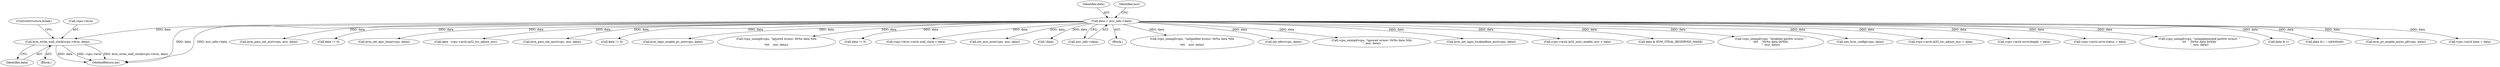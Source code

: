 digraph "0_linux_0b79459b482e85cb7426aa7da683a9f2c97aeae1_2@API" {
"1000288" [label="(Call,kvm_write_wall_clock(vcpu->kvm, data))"];
"1000126" [label="(Call,data = msr_info->data)"];
"1000293" [label="(ControlStructure,break;)"];
"1000489" [label="(Call,kvm_pmu_set_msr(vcpu, msr, data))"];
"1000496" [label="(Call,data != 0)"];
"1000220" [label="(Call,kvm_set_apic_base(vcpu, data))"];
"1000249" [label="(Call,data - vcpu->arch.ia32_tsc_adjust_msr)"];
"1000607" [label="(Call,kvm_pmu_set_msr(vcpu, msr, data))"];
"1000458" [label="(Call,data != 0)"];
"1000127" [label="(Identifier,data)"];
"1000439" [label="(Call,kvm_lapic_enable_pv_eoi(vcpu, data))"];
"1000624" [label="(Call,vcpu_unimpl(vcpu, \"ignored wrmsr: 0x%x data %llx\n\",\n\t\t\t\t    msr, data))"];
"1000179" [label="(Call,data != 0)"];
"1000289" [label="(Call,vcpu->kvm)"];
"1000126" [label="(Call,data = msr_info->data)"];
"1000279" [label="(Call,vcpu->kvm->arch.wall_clock = data)"];
"1000449" [label="(Call,set_msr_mce(vcpu, msr, data))"];
"1000192" [label="(Call,!data)"];
"1000288" [label="(Call,kvm_write_wall_clock(vcpu->kvm, data))"];
"1000128" [label="(Call,msr_info->data)"];
"1000114" [label="(Block,)"];
"1000615" [label="(Call,vcpu_unimpl(vcpu, \"unhandled wrmsr: 0x%x data %llx\n\",\n\t\t\t\t    msr, data))"];
"1000143" [label="(Call,set_efer(vcpu, data))"];
"1000543" [label="(Call,vcpu_unimpl(vcpu, \"ignored wrmsr: 0x%x data %llx\n\", msr, data))"];
"1000231" [label="(Call,kvm_set_lapic_tscdeadline_msr(vcpu, data))"];
"1000269" [label="(Call,vcpu->arch.ia32_misc_enable_msr = data)"];
"1000292" [label="(Identifier,data)"];
"1000132" [label="(Identifier,msr)"];
"1000133" [label="(Block,)"];
"1000378" [label="(Call,data & KVM_STEAL_RESERVED_MASK)"];
"1000632" [label="(MethodReturn,int)"];
"1000499" [label="(Call,vcpu_unimpl(vcpu, \"disabled perfctr wrmsr: \"\n\t\t\t\t    \"0x%x data 0x%llx\n\", msr, data))"];
"1000599" [label="(Call,xen_hvm_config(vcpu, data))"];
"1000260" [label="(Call,vcpu->arch.ia32_tsc_adjust_msr = data)"];
"1000556" [label="(Call,vcpu->arch.osvw.length = data)"];
"1000573" [label="(Call,vcpu->arch.osvw.status = data)"];
"1000471" [label="(Call,vcpu_unimpl(vcpu, \"unimplemented perfctr wrmsr: \"\n\t\t\t    \"0x%x data 0x%llx\n\", msr, data))"];
"1000312" [label="(Call,data & 1)"];
"1000147" [label="(Call,data &= ~(u64)0x40)"];
"1000364" [label="(Call,kvm_pv_enable_async_pf(vcpu, data))"];
"1000300" [label="(Call,vcpu->arch.time = data)"];
"1000288" -> "1000133"  [label="AST: "];
"1000288" -> "1000292"  [label="CFG: "];
"1000289" -> "1000288"  [label="AST: "];
"1000292" -> "1000288"  [label="AST: "];
"1000293" -> "1000288"  [label="CFG: "];
"1000288" -> "1000632"  [label="DDG: data"];
"1000288" -> "1000632"  [label="DDG: vcpu->kvm"];
"1000288" -> "1000632"  [label="DDG: kvm_write_wall_clock(vcpu->kvm, data)"];
"1000126" -> "1000288"  [label="DDG: data"];
"1000126" -> "1000114"  [label="AST: "];
"1000126" -> "1000128"  [label="CFG: "];
"1000127" -> "1000126"  [label="AST: "];
"1000128" -> "1000126"  [label="AST: "];
"1000132" -> "1000126"  [label="CFG: "];
"1000126" -> "1000632"  [label="DDG: data"];
"1000126" -> "1000632"  [label="DDG: msr_info->data"];
"1000126" -> "1000143"  [label="DDG: data"];
"1000126" -> "1000147"  [label="DDG: data"];
"1000126" -> "1000179"  [label="DDG: data"];
"1000126" -> "1000192"  [label="DDG: data"];
"1000126" -> "1000220"  [label="DDG: data"];
"1000126" -> "1000231"  [label="DDG: data"];
"1000126" -> "1000249"  [label="DDG: data"];
"1000126" -> "1000260"  [label="DDG: data"];
"1000126" -> "1000269"  [label="DDG: data"];
"1000126" -> "1000279"  [label="DDG: data"];
"1000126" -> "1000300"  [label="DDG: data"];
"1000126" -> "1000312"  [label="DDG: data"];
"1000126" -> "1000364"  [label="DDG: data"];
"1000126" -> "1000378"  [label="DDG: data"];
"1000126" -> "1000439"  [label="DDG: data"];
"1000126" -> "1000449"  [label="DDG: data"];
"1000126" -> "1000458"  [label="DDG: data"];
"1000126" -> "1000471"  [label="DDG: data"];
"1000126" -> "1000489"  [label="DDG: data"];
"1000126" -> "1000496"  [label="DDG: data"];
"1000126" -> "1000499"  [label="DDG: data"];
"1000126" -> "1000543"  [label="DDG: data"];
"1000126" -> "1000556"  [label="DDG: data"];
"1000126" -> "1000573"  [label="DDG: data"];
"1000126" -> "1000599"  [label="DDG: data"];
"1000126" -> "1000607"  [label="DDG: data"];
"1000126" -> "1000615"  [label="DDG: data"];
"1000126" -> "1000624"  [label="DDG: data"];
}
